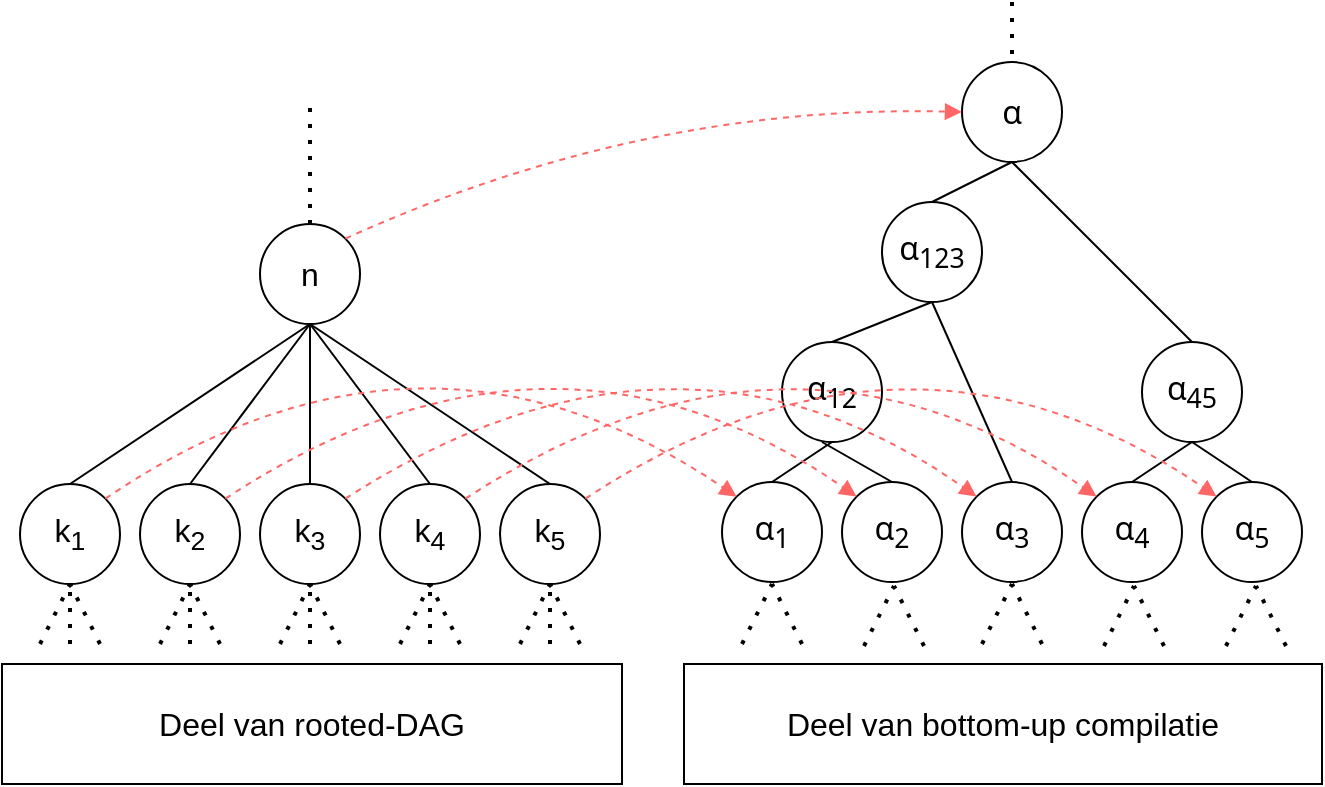 <mxfile version="24.2.2" type="device">
  <diagram name="Pagina-1" id="w_eEv3NtSXeDfTLCQEwR">
    <mxGraphModel dx="1050" dy="572" grid="1" gridSize="10" guides="1" tooltips="1" connect="1" arrows="1" fold="1" page="1" pageScale="1" pageWidth="827" pageHeight="1169" math="0" shadow="0">
      <root>
        <mxCell id="0" />
        <mxCell id="1" parent="0" />
        <mxCell id="MbKlLmu9MP12zDya-M-E-1" value="&lt;span style=&quot;font-family: Söhne, ui-sans-serif, system-ui, -apple-system, &amp;quot;Segoe UI&amp;quot;, Roboto, Ubuntu, Cantarell, &amp;quot;Noto Sans&amp;quot;, sans-serif, &amp;quot;Helvetica Neue&amp;quot;, Arial, &amp;quot;Apple Color Emoji&amp;quot;, &amp;quot;Segoe UI Emoji&amp;quot;, &amp;quot;Segoe UI Symbol&amp;quot;, &amp;quot;Noto Color Emoji&amp;quot;; font-size: 16px; text-align: start; white-space-collapse: preserve;&quot;&gt;α&lt;sub&gt;1&lt;/sub&gt;&lt;/span&gt;" style="ellipse;whiteSpace=wrap;html=1;aspect=fixed;" vertex="1" parent="1">
          <mxGeometry x="420" y="319" width="50" height="50" as="geometry" />
        </mxCell>
        <mxCell id="MbKlLmu9MP12zDya-M-E-10" value="&lt;font style=&quot;font-size: 16px;&quot;&gt;Deel van bottom-up compilatie&lt;/font&gt;" style="rounded=0;whiteSpace=wrap;html=1;" vertex="1" parent="1">
          <mxGeometry x="401" y="410" width="319" height="60" as="geometry" />
        </mxCell>
        <mxCell id="MbKlLmu9MP12zDya-M-E-11" value="&lt;font style=&quot;font-size: 16px;&quot;&gt;Deel van rooted-DAG&lt;/font&gt;" style="rounded=0;whiteSpace=wrap;html=1;" vertex="1" parent="1">
          <mxGeometry x="60" y="410" width="310" height="60" as="geometry" />
        </mxCell>
        <mxCell id="MbKlLmu9MP12zDya-M-E-12" value="&lt;font style=&quot;font-size: 16px;&quot;&gt;n&lt;/font&gt;" style="ellipse;whiteSpace=wrap;html=1;aspect=fixed;" vertex="1" parent="1">
          <mxGeometry x="189" y="190" width="50" height="50" as="geometry" />
        </mxCell>
        <mxCell id="MbKlLmu9MP12zDya-M-E-13" value="&lt;font style=&quot;font-size: 16px;&quot;&gt;k&lt;sub&gt;2&lt;/sub&gt;&lt;/font&gt;" style="ellipse;whiteSpace=wrap;html=1;aspect=fixed;" vertex="1" parent="1">
          <mxGeometry x="129" y="320" width="50" height="50" as="geometry" />
        </mxCell>
        <mxCell id="MbKlLmu9MP12zDya-M-E-14" value="&lt;font style=&quot;font-size: 16px;&quot;&gt;k&lt;sub&gt;3&lt;/sub&gt;&lt;/font&gt;" style="ellipse;whiteSpace=wrap;html=1;aspect=fixed;" vertex="1" parent="1">
          <mxGeometry x="189" y="320" width="50" height="50" as="geometry" />
        </mxCell>
        <mxCell id="MbKlLmu9MP12zDya-M-E-18" value="&lt;font style=&quot;font-size: 16px;&quot;&gt;k&lt;sub&gt;1&lt;/sub&gt;&lt;/font&gt;" style="ellipse;whiteSpace=wrap;html=1;aspect=fixed;" vertex="1" parent="1">
          <mxGeometry x="69" y="320" width="50" height="50" as="geometry" />
        </mxCell>
        <mxCell id="MbKlLmu9MP12zDya-M-E-19" value="&lt;font style=&quot;font-size: 16px;&quot;&gt;k&lt;sub&gt;4&lt;/sub&gt;&lt;/font&gt;" style="ellipse;whiteSpace=wrap;html=1;aspect=fixed;" vertex="1" parent="1">
          <mxGeometry x="249" y="320" width="50" height="50" as="geometry" />
        </mxCell>
        <mxCell id="MbKlLmu9MP12zDya-M-E-20" value="&lt;font style=&quot;font-size: 16px;&quot;&gt;k&lt;sub&gt;5&lt;/sub&gt;&lt;/font&gt;" style="ellipse;whiteSpace=wrap;html=1;aspect=fixed;" vertex="1" parent="1">
          <mxGeometry x="309" y="320" width="50" height="50" as="geometry" />
        </mxCell>
        <mxCell id="MbKlLmu9MP12zDya-M-E-21" value="&lt;span style=&quot;font-family: Söhne, ui-sans-serif, system-ui, -apple-system, &amp;quot;Segoe UI&amp;quot;, Roboto, Ubuntu, Cantarell, &amp;quot;Noto Sans&amp;quot;, sans-serif, &amp;quot;Helvetica Neue&amp;quot;, Arial, &amp;quot;Apple Color Emoji&amp;quot;, &amp;quot;Segoe UI Emoji&amp;quot;, &amp;quot;Segoe UI Symbol&amp;quot;, &amp;quot;Noto Color Emoji&amp;quot;; font-size: 16px; text-align: start; white-space-collapse: preserve;&quot;&gt;α&lt;sub&gt;2&lt;/sub&gt;&lt;/span&gt;" style="ellipse;whiteSpace=wrap;html=1;aspect=fixed;" vertex="1" parent="1">
          <mxGeometry x="480" y="319" width="50" height="50" as="geometry" />
        </mxCell>
        <mxCell id="MbKlLmu9MP12zDya-M-E-22" value="&lt;span style=&quot;font-family: Söhne, ui-sans-serif, system-ui, -apple-system, &amp;quot;Segoe UI&amp;quot;, Roboto, Ubuntu, Cantarell, &amp;quot;Noto Sans&amp;quot;, sans-serif, &amp;quot;Helvetica Neue&amp;quot;, Arial, &amp;quot;Apple Color Emoji&amp;quot;, &amp;quot;Segoe UI Emoji&amp;quot;, &amp;quot;Segoe UI Symbol&amp;quot;, &amp;quot;Noto Color Emoji&amp;quot;; font-size: 16px; text-align: start; white-space-collapse: preserve;&quot;&gt;α&lt;sub&gt;3&lt;/sub&gt;&lt;/span&gt;" style="ellipse;whiteSpace=wrap;html=1;aspect=fixed;" vertex="1" parent="1">
          <mxGeometry x="540" y="319" width="50" height="50" as="geometry" />
        </mxCell>
        <mxCell id="MbKlLmu9MP12zDya-M-E-23" value="&lt;span style=&quot;font-family: Söhne, ui-sans-serif, system-ui, -apple-system, &amp;quot;Segoe UI&amp;quot;, Roboto, Ubuntu, Cantarell, &amp;quot;Noto Sans&amp;quot;, sans-serif, &amp;quot;Helvetica Neue&amp;quot;, Arial, &amp;quot;Apple Color Emoji&amp;quot;, &amp;quot;Segoe UI Emoji&amp;quot;, &amp;quot;Segoe UI Symbol&amp;quot;, &amp;quot;Noto Color Emoji&amp;quot;; font-size: 16px; text-align: start; white-space-collapse: preserve;&quot;&gt;α&lt;sub&gt;4&lt;/sub&gt;&lt;/span&gt;" style="ellipse;whiteSpace=wrap;html=1;aspect=fixed;" vertex="1" parent="1">
          <mxGeometry x="600" y="319" width="50" height="50" as="geometry" />
        </mxCell>
        <mxCell id="MbKlLmu9MP12zDya-M-E-24" value="&lt;span style=&quot;font-family: Söhne, ui-sans-serif, system-ui, -apple-system, &amp;quot;Segoe UI&amp;quot;, Roboto, Ubuntu, Cantarell, &amp;quot;Noto Sans&amp;quot;, sans-serif, &amp;quot;Helvetica Neue&amp;quot;, Arial, &amp;quot;Apple Color Emoji&amp;quot;, &amp;quot;Segoe UI Emoji&amp;quot;, &amp;quot;Segoe UI Symbol&amp;quot;, &amp;quot;Noto Color Emoji&amp;quot;; font-size: 16px; text-align: start; white-space-collapse: preserve;&quot;&gt;α&lt;sub&gt;5&lt;/sub&gt;&lt;/span&gt;" style="ellipse;whiteSpace=wrap;html=1;aspect=fixed;" vertex="1" parent="1">
          <mxGeometry x="660" y="319" width="50" height="50" as="geometry" />
        </mxCell>
        <mxCell id="MbKlLmu9MP12zDya-M-E-25" value="&lt;span style=&quot;font-family: Söhne, ui-sans-serif, system-ui, -apple-system, &amp;quot;Segoe UI&amp;quot;, Roboto, Ubuntu, Cantarell, &amp;quot;Noto Sans&amp;quot;, sans-serif, &amp;quot;Helvetica Neue&amp;quot;, Arial, &amp;quot;Apple Color Emoji&amp;quot;, &amp;quot;Segoe UI Emoji&amp;quot;, &amp;quot;Segoe UI Symbol&amp;quot;, &amp;quot;Noto Color Emoji&amp;quot;; font-size: 16px; text-align: start; white-space-collapse: preserve;&quot;&gt;α&lt;sub&gt;12&lt;/sub&gt;&lt;/span&gt;" style="ellipse;whiteSpace=wrap;html=1;aspect=fixed;" vertex="1" parent="1">
          <mxGeometry x="450" y="249" width="50" height="50" as="geometry" />
        </mxCell>
        <mxCell id="MbKlLmu9MP12zDya-M-E-26" value="&lt;span style=&quot;font-family: Söhne, ui-sans-serif, system-ui, -apple-system, &amp;quot;Segoe UI&amp;quot;, Roboto, Ubuntu, Cantarell, &amp;quot;Noto Sans&amp;quot;, sans-serif, &amp;quot;Helvetica Neue&amp;quot;, Arial, &amp;quot;Apple Color Emoji&amp;quot;, &amp;quot;Segoe UI Emoji&amp;quot;, &amp;quot;Segoe UI Symbol&amp;quot;, &amp;quot;Noto Color Emoji&amp;quot;; font-size: 16px; text-align: start; white-space-collapse: preserve;&quot;&gt;α&lt;sub&gt;45&lt;/sub&gt;&lt;/span&gt;" style="ellipse;whiteSpace=wrap;html=1;aspect=fixed;" vertex="1" parent="1">
          <mxGeometry x="630" y="249" width="50" height="50" as="geometry" />
        </mxCell>
        <mxCell id="MbKlLmu9MP12zDya-M-E-27" value="&lt;span style=&quot;font-family: Söhne, ui-sans-serif, system-ui, -apple-system, &amp;quot;Segoe UI&amp;quot;, Roboto, Ubuntu, Cantarell, &amp;quot;Noto Sans&amp;quot;, sans-serif, &amp;quot;Helvetica Neue&amp;quot;, Arial, &amp;quot;Apple Color Emoji&amp;quot;, &amp;quot;Segoe UI Emoji&amp;quot;, &amp;quot;Segoe UI Symbol&amp;quot;, &amp;quot;Noto Color Emoji&amp;quot;; font-size: 16px; text-align: start; white-space-collapse: preserve;&quot;&gt;α&lt;sub&gt;123&lt;/sub&gt;&lt;/span&gt;" style="ellipse;whiteSpace=wrap;html=1;aspect=fixed;" vertex="1" parent="1">
          <mxGeometry x="500" y="179" width="50" height="50" as="geometry" />
        </mxCell>
        <mxCell id="MbKlLmu9MP12zDya-M-E-28" value="&lt;span style=&quot;font-family: Söhne, ui-sans-serif, system-ui, -apple-system, &amp;quot;Segoe UI&amp;quot;, Roboto, Ubuntu, Cantarell, &amp;quot;Noto Sans&amp;quot;, sans-serif, &amp;quot;Helvetica Neue&amp;quot;, Arial, &amp;quot;Apple Color Emoji&amp;quot;, &amp;quot;Segoe UI Emoji&amp;quot;, &amp;quot;Segoe UI Symbol&amp;quot;, &amp;quot;Noto Color Emoji&amp;quot;; font-size: 16px; text-align: start; white-space-collapse: preserve;&quot;&gt;α&lt;/span&gt;" style="ellipse;whiteSpace=wrap;html=1;aspect=fixed;" vertex="1" parent="1">
          <mxGeometry x="540" y="109" width="50" height="50" as="geometry" />
        </mxCell>
        <mxCell id="MbKlLmu9MP12zDya-M-E-30" value="" style="endArrow=none;html=1;rounded=0;exitX=0.5;exitY=0;exitDx=0;exitDy=0;entryX=0.5;entryY=1;entryDx=0;entryDy=0;" edge="1" parent="1" source="MbKlLmu9MP12zDya-M-E-18" target="MbKlLmu9MP12zDya-M-E-12">
          <mxGeometry width="50" height="50" relative="1" as="geometry">
            <mxPoint x="159" y="290" as="sourcePoint" />
            <mxPoint x="209" y="240" as="targetPoint" />
          </mxGeometry>
        </mxCell>
        <mxCell id="MbKlLmu9MP12zDya-M-E-31" value="" style="endArrow=none;html=1;rounded=0;exitX=0.5;exitY=0;exitDx=0;exitDy=0;entryX=0.5;entryY=1;entryDx=0;entryDy=0;" edge="1" parent="1" source="MbKlLmu9MP12zDya-M-E-13" target="MbKlLmu9MP12zDya-M-E-12">
          <mxGeometry width="50" height="50" relative="1" as="geometry">
            <mxPoint x="104" y="330" as="sourcePoint" />
            <mxPoint x="224" y="250" as="targetPoint" />
          </mxGeometry>
        </mxCell>
        <mxCell id="MbKlLmu9MP12zDya-M-E-32" value="" style="endArrow=none;html=1;rounded=0;exitX=0.5;exitY=0;exitDx=0;exitDy=0;entryX=0.5;entryY=1;entryDx=0;entryDy=0;" edge="1" parent="1" source="MbKlLmu9MP12zDya-M-E-14" target="MbKlLmu9MP12zDya-M-E-12">
          <mxGeometry width="50" height="50" relative="1" as="geometry">
            <mxPoint x="114" y="340" as="sourcePoint" />
            <mxPoint x="234" y="260" as="targetPoint" />
          </mxGeometry>
        </mxCell>
        <mxCell id="MbKlLmu9MP12zDya-M-E-33" value="" style="endArrow=none;html=1;rounded=0;exitX=0.5;exitY=0;exitDx=0;exitDy=0;entryX=0.5;entryY=1;entryDx=0;entryDy=0;" edge="1" parent="1" source="MbKlLmu9MP12zDya-M-E-19" target="MbKlLmu9MP12zDya-M-E-12">
          <mxGeometry width="50" height="50" relative="1" as="geometry">
            <mxPoint x="124" y="350" as="sourcePoint" />
            <mxPoint x="244" y="270" as="targetPoint" />
          </mxGeometry>
        </mxCell>
        <mxCell id="MbKlLmu9MP12zDya-M-E-34" value="" style="endArrow=none;html=1;rounded=0;exitX=0.5;exitY=0;exitDx=0;exitDy=0;entryX=0.5;entryY=1;entryDx=0;entryDy=0;" edge="1" parent="1" source="MbKlLmu9MP12zDya-M-E-20" target="MbKlLmu9MP12zDya-M-E-12">
          <mxGeometry width="50" height="50" relative="1" as="geometry">
            <mxPoint x="134" y="360" as="sourcePoint" />
            <mxPoint x="254" y="280" as="targetPoint" />
          </mxGeometry>
        </mxCell>
        <mxCell id="MbKlLmu9MP12zDya-M-E-35" value="" style="endArrow=none;html=1;rounded=0;exitX=0.5;exitY=0;exitDx=0;exitDy=0;entryX=0.5;entryY=1;entryDx=0;entryDy=0;" edge="1" parent="1" source="MbKlLmu9MP12zDya-M-E-1" target="MbKlLmu9MP12zDya-M-E-25">
          <mxGeometry width="50" height="50" relative="1" as="geometry">
            <mxPoint x="105" y="309" as="sourcePoint" />
            <mxPoint x="165" y="229" as="targetPoint" />
          </mxGeometry>
        </mxCell>
        <mxCell id="MbKlLmu9MP12zDya-M-E-36" value="" style="endArrow=none;html=1;rounded=0;exitX=0.5;exitY=0;exitDx=0;exitDy=0;" edge="1" parent="1" source="MbKlLmu9MP12zDya-M-E-21">
          <mxGeometry width="50" height="50" relative="1" as="geometry">
            <mxPoint x="455" y="329" as="sourcePoint" />
            <mxPoint x="470" y="299" as="targetPoint" />
          </mxGeometry>
        </mxCell>
        <mxCell id="MbKlLmu9MP12zDya-M-E-37" value="" style="endArrow=none;html=1;rounded=0;exitX=0.5;exitY=0;exitDx=0;exitDy=0;entryX=0.5;entryY=1;entryDx=0;entryDy=0;" edge="1" parent="1" source="MbKlLmu9MP12zDya-M-E-23" target="MbKlLmu9MP12zDya-M-E-26">
          <mxGeometry width="50" height="50" relative="1" as="geometry">
            <mxPoint x="465" y="339" as="sourcePoint" />
            <mxPoint x="495" y="319" as="targetPoint" />
          </mxGeometry>
        </mxCell>
        <mxCell id="MbKlLmu9MP12zDya-M-E-38" value="" style="endArrow=none;html=1;rounded=0;exitX=0.5;exitY=0;exitDx=0;exitDy=0;entryX=0.5;entryY=1;entryDx=0;entryDy=0;" edge="1" parent="1" source="MbKlLmu9MP12zDya-M-E-24" target="MbKlLmu9MP12zDya-M-E-26">
          <mxGeometry width="50" height="50" relative="1" as="geometry">
            <mxPoint x="635" y="329" as="sourcePoint" />
            <mxPoint x="665" y="309" as="targetPoint" />
          </mxGeometry>
        </mxCell>
        <mxCell id="MbKlLmu9MP12zDya-M-E-39" value="" style="endArrow=none;html=1;rounded=0;exitX=0.5;exitY=0;exitDx=0;exitDy=0;entryX=0.5;entryY=1;entryDx=0;entryDy=0;" edge="1" parent="1" source="MbKlLmu9MP12zDya-M-E-22" target="MbKlLmu9MP12zDya-M-E-27">
          <mxGeometry width="50" height="50" relative="1" as="geometry">
            <mxPoint x="645" y="339" as="sourcePoint" />
            <mxPoint x="675" y="319" as="targetPoint" />
          </mxGeometry>
        </mxCell>
        <mxCell id="MbKlLmu9MP12zDya-M-E-40" value="" style="endArrow=none;html=1;rounded=0;exitX=0.5;exitY=0;exitDx=0;exitDy=0;entryX=0.5;entryY=1;entryDx=0;entryDy=0;" edge="1" parent="1" source="MbKlLmu9MP12zDya-M-E-25" target="MbKlLmu9MP12zDya-M-E-27">
          <mxGeometry width="50" height="50" relative="1" as="geometry">
            <mxPoint x="655" y="349" as="sourcePoint" />
            <mxPoint x="685" y="329" as="targetPoint" />
          </mxGeometry>
        </mxCell>
        <mxCell id="MbKlLmu9MP12zDya-M-E-41" value="" style="endArrow=none;html=1;rounded=0;exitX=0.5;exitY=0;exitDx=0;exitDy=0;entryX=0.5;entryY=1;entryDx=0;entryDy=0;" edge="1" parent="1" source="MbKlLmu9MP12zDya-M-E-27" target="MbKlLmu9MP12zDya-M-E-28">
          <mxGeometry width="50" height="50" relative="1" as="geometry">
            <mxPoint x="665" y="359" as="sourcePoint" />
            <mxPoint x="695" y="339" as="targetPoint" />
          </mxGeometry>
        </mxCell>
        <mxCell id="MbKlLmu9MP12zDya-M-E-42" value="" style="endArrow=none;html=1;rounded=0;exitX=0.5;exitY=0;exitDx=0;exitDy=0;entryX=0.5;entryY=1;entryDx=0;entryDy=0;" edge="1" parent="1" source="MbKlLmu9MP12zDya-M-E-26" target="MbKlLmu9MP12zDya-M-E-28">
          <mxGeometry width="50" height="50" relative="1" as="geometry">
            <mxPoint x="675" y="369" as="sourcePoint" />
            <mxPoint x="705" y="349" as="targetPoint" />
          </mxGeometry>
        </mxCell>
        <mxCell id="MbKlLmu9MP12zDya-M-E-43" value="" style="endArrow=none;dashed=1;html=1;dashPattern=1 3;strokeWidth=2;rounded=0;exitX=0.5;exitY=0;exitDx=0;exitDy=0;" edge="1" parent="1" source="MbKlLmu9MP12zDya-M-E-12">
          <mxGeometry width="50" height="50" relative="1" as="geometry">
            <mxPoint x="199" y="140" as="sourcePoint" />
            <mxPoint x="214" y="130" as="targetPoint" />
          </mxGeometry>
        </mxCell>
        <mxCell id="MbKlLmu9MP12zDya-M-E-44" value="" style="endArrow=none;dashed=1;html=1;dashPattern=1 3;strokeWidth=2;rounded=0;entryX=0.5;entryY=1;entryDx=0;entryDy=0;" edge="1" parent="1" target="MbKlLmu9MP12zDya-M-E-18">
          <mxGeometry width="50" height="50" relative="1" as="geometry">
            <mxPoint x="94" y="400" as="sourcePoint" />
            <mxPoint x="93.5" y="370" as="targetPoint" />
          </mxGeometry>
        </mxCell>
        <mxCell id="MbKlLmu9MP12zDya-M-E-45" value="" style="endArrow=none;dashed=1;html=1;dashPattern=1 3;strokeWidth=2;rounded=0;entryX=0.5;entryY=1;entryDx=0;entryDy=0;" edge="1" parent="1" target="MbKlLmu9MP12zDya-M-E-13">
          <mxGeometry width="50" height="50" relative="1" as="geometry">
            <mxPoint x="154" y="400" as="sourcePoint" />
            <mxPoint x="104" y="380" as="targetPoint" />
          </mxGeometry>
        </mxCell>
        <mxCell id="MbKlLmu9MP12zDya-M-E-46" value="" style="endArrow=none;dashed=1;html=1;dashPattern=1 3;strokeWidth=2;rounded=0;entryX=0.5;entryY=1;entryDx=0;entryDy=0;" edge="1" parent="1" target="MbKlLmu9MP12zDya-M-E-14">
          <mxGeometry width="50" height="50" relative="1" as="geometry">
            <mxPoint x="214" y="400" as="sourcePoint" />
            <mxPoint x="164" y="380" as="targetPoint" />
          </mxGeometry>
        </mxCell>
        <mxCell id="MbKlLmu9MP12zDya-M-E-47" value="" style="endArrow=none;dashed=1;html=1;dashPattern=1 3;strokeWidth=2;rounded=0;entryX=0.5;entryY=1;entryDx=0;entryDy=0;" edge="1" parent="1" target="MbKlLmu9MP12zDya-M-E-19">
          <mxGeometry width="50" height="50" relative="1" as="geometry">
            <mxPoint x="274" y="400" as="sourcePoint" />
            <mxPoint x="224" y="380" as="targetPoint" />
          </mxGeometry>
        </mxCell>
        <mxCell id="MbKlLmu9MP12zDya-M-E-48" value="" style="endArrow=none;dashed=1;html=1;dashPattern=1 3;strokeWidth=2;rounded=0;entryX=0.5;entryY=1;entryDx=0;entryDy=0;" edge="1" parent="1" target="MbKlLmu9MP12zDya-M-E-20">
          <mxGeometry width="50" height="50" relative="1" as="geometry">
            <mxPoint x="334" y="400" as="sourcePoint" />
            <mxPoint x="284" y="380" as="targetPoint" />
          </mxGeometry>
        </mxCell>
        <mxCell id="MbKlLmu9MP12zDya-M-E-49" value="" style="endArrow=none;dashed=1;html=1;dashPattern=1 3;strokeWidth=2;rounded=0;entryX=0.5;entryY=0;entryDx=0;entryDy=0;" edge="1" parent="1" target="MbKlLmu9MP12zDya-M-E-28">
          <mxGeometry width="50" height="50" relative="1" as="geometry">
            <mxPoint x="565" y="79" as="sourcePoint" />
            <mxPoint x="285" y="359" as="targetPoint" />
          </mxGeometry>
        </mxCell>
        <mxCell id="MbKlLmu9MP12zDya-M-E-50" value="" style="endArrow=none;dashed=1;html=1;dashPattern=1 3;strokeWidth=2;rounded=0;entryX=0.5;entryY=1;entryDx=0;entryDy=0;" edge="1" parent="1" target="MbKlLmu9MP12zDya-M-E-18">
          <mxGeometry width="50" height="50" relative="1" as="geometry">
            <mxPoint x="109" y="400" as="sourcePoint" />
            <mxPoint x="104" y="380" as="targetPoint" />
          </mxGeometry>
        </mxCell>
        <mxCell id="MbKlLmu9MP12zDya-M-E-51" value="" style="endArrow=none;dashed=1;html=1;dashPattern=1 3;strokeWidth=2;rounded=0;entryX=0.5;entryY=1;entryDx=0;entryDy=0;" edge="1" parent="1" target="MbKlLmu9MP12zDya-M-E-18">
          <mxGeometry width="50" height="50" relative="1" as="geometry">
            <mxPoint x="79" y="400" as="sourcePoint" />
            <mxPoint x="114" y="390" as="targetPoint" />
          </mxGeometry>
        </mxCell>
        <mxCell id="MbKlLmu9MP12zDya-M-E-55" value="" style="endArrow=none;dashed=1;html=1;dashPattern=1 3;strokeWidth=2;rounded=0;entryX=0.5;entryY=1;entryDx=0;entryDy=0;" edge="1" parent="1" target="MbKlLmu9MP12zDya-M-E-13">
          <mxGeometry width="50" height="50" relative="1" as="geometry">
            <mxPoint x="169" y="400" as="sourcePoint" />
            <mxPoint x="104" y="380" as="targetPoint" />
          </mxGeometry>
        </mxCell>
        <mxCell id="MbKlLmu9MP12zDya-M-E-56" value="" style="endArrow=none;dashed=1;html=1;dashPattern=1 3;strokeWidth=2;rounded=0;entryX=0.5;entryY=1;entryDx=0;entryDy=0;" edge="1" parent="1" target="MbKlLmu9MP12zDya-M-E-14">
          <mxGeometry width="50" height="50" relative="1" as="geometry">
            <mxPoint x="229" y="400" as="sourcePoint" />
            <mxPoint x="164" y="380" as="targetPoint" />
          </mxGeometry>
        </mxCell>
        <mxCell id="MbKlLmu9MP12zDya-M-E-57" value="" style="endArrow=none;dashed=1;html=1;dashPattern=1 3;strokeWidth=2;rounded=0;entryX=0.5;entryY=1;entryDx=0;entryDy=0;" edge="1" parent="1" target="MbKlLmu9MP12zDya-M-E-19">
          <mxGeometry width="50" height="50" relative="1" as="geometry">
            <mxPoint x="289" y="400" as="sourcePoint" />
            <mxPoint x="224" y="380" as="targetPoint" />
          </mxGeometry>
        </mxCell>
        <mxCell id="MbKlLmu9MP12zDya-M-E-58" value="" style="endArrow=none;dashed=1;html=1;dashPattern=1 3;strokeWidth=2;rounded=0;entryX=0.5;entryY=1;entryDx=0;entryDy=0;" edge="1" parent="1" target="MbKlLmu9MP12zDya-M-E-20">
          <mxGeometry width="50" height="50" relative="1" as="geometry">
            <mxPoint x="349" y="400" as="sourcePoint" />
            <mxPoint x="284" y="380" as="targetPoint" />
          </mxGeometry>
        </mxCell>
        <mxCell id="MbKlLmu9MP12zDya-M-E-59" value="" style="endArrow=none;dashed=1;html=1;dashPattern=1 3;strokeWidth=2;rounded=0;entryX=0.5;entryY=1;entryDx=0;entryDy=0;" edge="1" parent="1" target="MbKlLmu9MP12zDya-M-E-20">
          <mxGeometry width="50" height="50" relative="1" as="geometry">
            <mxPoint x="319" y="400" as="sourcePoint" />
            <mxPoint x="344" y="380" as="targetPoint" />
          </mxGeometry>
        </mxCell>
        <mxCell id="MbKlLmu9MP12zDya-M-E-60" value="" style="endArrow=none;dashed=1;html=1;dashPattern=1 3;strokeWidth=2;rounded=0;entryX=0.5;entryY=1;entryDx=0;entryDy=0;" edge="1" parent="1" target="MbKlLmu9MP12zDya-M-E-19">
          <mxGeometry width="50" height="50" relative="1" as="geometry">
            <mxPoint x="259" y="400" as="sourcePoint" />
            <mxPoint x="269" y="370" as="targetPoint" />
          </mxGeometry>
        </mxCell>
        <mxCell id="MbKlLmu9MP12zDya-M-E-61" value="" style="endArrow=none;dashed=1;html=1;dashPattern=1 3;strokeWidth=2;rounded=0;entryX=0.5;entryY=1;entryDx=0;entryDy=0;" edge="1" parent="1" target="MbKlLmu9MP12zDya-M-E-14">
          <mxGeometry width="50" height="50" relative="1" as="geometry">
            <mxPoint x="199" y="400" as="sourcePoint" />
            <mxPoint x="284" y="380" as="targetPoint" />
          </mxGeometry>
        </mxCell>
        <mxCell id="MbKlLmu9MP12zDya-M-E-62" value="" style="endArrow=none;dashed=1;html=1;dashPattern=1 3;strokeWidth=2;rounded=0;entryX=0.5;entryY=1;entryDx=0;entryDy=0;" edge="1" parent="1" target="MbKlLmu9MP12zDya-M-E-13">
          <mxGeometry width="50" height="50" relative="1" as="geometry">
            <mxPoint x="139" y="400" as="sourcePoint" />
            <mxPoint x="224" y="380" as="targetPoint" />
          </mxGeometry>
        </mxCell>
        <mxCell id="MbKlLmu9MP12zDya-M-E-64" value="" style="endArrow=none;dashed=1;html=1;dashPattern=1 3;strokeWidth=2;rounded=0;entryX=0.5;entryY=1;entryDx=0;entryDy=0;" edge="1" parent="1">
          <mxGeometry width="50" height="50" relative="1" as="geometry">
            <mxPoint x="460" y="400" as="sourcePoint" />
            <mxPoint x="445" y="370" as="targetPoint" />
          </mxGeometry>
        </mxCell>
        <mxCell id="MbKlLmu9MP12zDya-M-E-65" value="" style="endArrow=none;dashed=1;html=1;dashPattern=1 3;strokeWidth=2;rounded=0;entryX=0.5;entryY=1;entryDx=0;entryDy=0;" edge="1" parent="1">
          <mxGeometry width="50" height="50" relative="1" as="geometry">
            <mxPoint x="430" y="400" as="sourcePoint" />
            <mxPoint x="445" y="370" as="targetPoint" />
          </mxGeometry>
        </mxCell>
        <mxCell id="MbKlLmu9MP12zDya-M-E-66" value="" style="endArrow=none;dashed=1;html=1;dashPattern=1 3;strokeWidth=2;rounded=0;entryX=0.5;entryY=1;entryDx=0;entryDy=0;" edge="1" parent="1">
          <mxGeometry width="50" height="50" relative="1" as="geometry">
            <mxPoint x="521" y="401" as="sourcePoint" />
            <mxPoint x="506" y="371" as="targetPoint" />
          </mxGeometry>
        </mxCell>
        <mxCell id="MbKlLmu9MP12zDya-M-E-67" value="" style="endArrow=none;dashed=1;html=1;dashPattern=1 3;strokeWidth=2;rounded=0;entryX=0.5;entryY=1;entryDx=0;entryDy=0;" edge="1" parent="1">
          <mxGeometry width="50" height="50" relative="1" as="geometry">
            <mxPoint x="491" y="401" as="sourcePoint" />
            <mxPoint x="506" y="371" as="targetPoint" />
          </mxGeometry>
        </mxCell>
        <mxCell id="MbKlLmu9MP12zDya-M-E-68" value="" style="endArrow=none;dashed=1;html=1;dashPattern=1 3;strokeWidth=2;rounded=0;entryX=0.5;entryY=1;entryDx=0;entryDy=0;" edge="1" parent="1">
          <mxGeometry width="50" height="50" relative="1" as="geometry">
            <mxPoint x="580" y="400" as="sourcePoint" />
            <mxPoint x="565" y="370" as="targetPoint" />
          </mxGeometry>
        </mxCell>
        <mxCell id="MbKlLmu9MP12zDya-M-E-69" value="" style="endArrow=none;dashed=1;html=1;dashPattern=1 3;strokeWidth=2;rounded=0;entryX=0.5;entryY=1;entryDx=0;entryDy=0;" edge="1" parent="1">
          <mxGeometry width="50" height="50" relative="1" as="geometry">
            <mxPoint x="550" y="400" as="sourcePoint" />
            <mxPoint x="565" y="370" as="targetPoint" />
          </mxGeometry>
        </mxCell>
        <mxCell id="MbKlLmu9MP12zDya-M-E-70" value="" style="endArrow=none;dashed=1;html=1;dashPattern=1 3;strokeWidth=2;rounded=0;entryX=0.5;entryY=1;entryDx=0;entryDy=0;" edge="1" parent="1">
          <mxGeometry width="50" height="50" relative="1" as="geometry">
            <mxPoint x="641" y="401" as="sourcePoint" />
            <mxPoint x="626" y="371" as="targetPoint" />
          </mxGeometry>
        </mxCell>
        <mxCell id="MbKlLmu9MP12zDya-M-E-71" value="" style="endArrow=none;dashed=1;html=1;dashPattern=1 3;strokeWidth=2;rounded=0;entryX=0.5;entryY=1;entryDx=0;entryDy=0;" edge="1" parent="1">
          <mxGeometry width="50" height="50" relative="1" as="geometry">
            <mxPoint x="611" y="401" as="sourcePoint" />
            <mxPoint x="626" y="371" as="targetPoint" />
          </mxGeometry>
        </mxCell>
        <mxCell id="MbKlLmu9MP12zDya-M-E-72" value="" style="endArrow=none;dashed=1;html=1;dashPattern=1 3;strokeWidth=2;rounded=0;entryX=0.5;entryY=1;entryDx=0;entryDy=0;" edge="1" parent="1">
          <mxGeometry width="50" height="50" relative="1" as="geometry">
            <mxPoint x="702" y="401" as="sourcePoint" />
            <mxPoint x="687" y="371" as="targetPoint" />
          </mxGeometry>
        </mxCell>
        <mxCell id="MbKlLmu9MP12zDya-M-E-73" value="" style="endArrow=none;dashed=1;html=1;dashPattern=1 3;strokeWidth=2;rounded=0;entryX=0.5;entryY=1;entryDx=0;entryDy=0;" edge="1" parent="1">
          <mxGeometry width="50" height="50" relative="1" as="geometry">
            <mxPoint x="672" y="401" as="sourcePoint" />
            <mxPoint x="687" y="371" as="targetPoint" />
          </mxGeometry>
        </mxCell>
        <mxCell id="MbKlLmu9MP12zDya-M-E-77" value="" style="endArrow=block;html=1;rounded=0;exitX=1;exitY=0;exitDx=0;exitDy=0;entryX=0;entryY=0.5;entryDx=0;entryDy=0;curved=1;strokeColor=#FF6666;startArrow=none;startFill=0;endFill=1;dashed=1;" edge="1" parent="1" source="MbKlLmu9MP12zDya-M-E-12" target="MbKlLmu9MP12zDya-M-E-28">
          <mxGeometry width="50" height="50" relative="1" as="geometry">
            <mxPoint x="310" y="220" as="sourcePoint" />
            <mxPoint x="360" y="170" as="targetPoint" />
            <Array as="points">
              <mxPoint x="380" y="130" />
            </Array>
          </mxGeometry>
        </mxCell>
        <mxCell id="MbKlLmu9MP12zDya-M-E-81" value="" style="endArrow=block;html=1;rounded=0;exitX=1;exitY=0;exitDx=0;exitDy=0;curved=1;strokeColor=#FF6666;startArrow=none;startFill=0;endFill=1;dashed=1;entryX=0;entryY=0;entryDx=0;entryDy=0;" edge="1" parent="1" source="MbKlLmu9MP12zDya-M-E-18" target="MbKlLmu9MP12zDya-M-E-1">
          <mxGeometry width="50" height="50" relative="1" as="geometry">
            <mxPoint x="242" y="207" as="sourcePoint" />
            <mxPoint x="420" y="310" as="targetPoint" />
            <Array as="points">
              <mxPoint x="270" y="220" />
            </Array>
          </mxGeometry>
        </mxCell>
        <mxCell id="MbKlLmu9MP12zDya-M-E-82" value="" style="endArrow=block;html=1;rounded=0;exitX=1;exitY=0;exitDx=0;exitDy=0;curved=1;strokeColor=#FF6666;startArrow=none;startFill=0;endFill=1;dashed=1;entryX=0;entryY=0;entryDx=0;entryDy=0;" edge="1" parent="1" source="MbKlLmu9MP12zDya-M-E-13" target="MbKlLmu9MP12zDya-M-E-21">
          <mxGeometry width="50" height="50" relative="1" as="geometry">
            <mxPoint x="176.5" y="327.5" as="sourcePoint" />
            <mxPoint x="491.5" y="326.5" as="targetPoint" />
            <Array as="points">
              <mxPoint x="334.5" y="220.5" />
            </Array>
          </mxGeometry>
        </mxCell>
        <mxCell id="MbKlLmu9MP12zDya-M-E-83" value="" style="endArrow=block;html=1;rounded=0;exitX=1;exitY=0;exitDx=0;exitDy=0;curved=1;strokeColor=#FF6666;startArrow=none;startFill=0;endFill=1;dashed=1;entryX=0;entryY=0;entryDx=0;entryDy=0;" edge="1" parent="1" source="MbKlLmu9MP12zDya-M-E-14" target="MbKlLmu9MP12zDya-M-E-22">
          <mxGeometry width="50" height="50" relative="1" as="geometry">
            <mxPoint x="235" y="327.25" as="sourcePoint" />
            <mxPoint x="550" y="326.25" as="targetPoint" />
            <Array as="points">
              <mxPoint x="397.5" y="220.75" />
            </Array>
          </mxGeometry>
        </mxCell>
        <mxCell id="MbKlLmu9MP12zDya-M-E-84" value="" style="endArrow=block;html=1;rounded=0;exitX=1;exitY=0;exitDx=0;exitDy=0;curved=1;strokeColor=#FF6666;startArrow=none;startFill=0;endFill=1;dashed=1;entryX=0;entryY=0;entryDx=0;entryDy=0;" edge="1" parent="1" source="MbKlLmu9MP12zDya-M-E-19" target="MbKlLmu9MP12zDya-M-E-23">
          <mxGeometry width="50" height="50" relative="1" as="geometry">
            <mxPoint x="290" y="327.13" as="sourcePoint" />
            <mxPoint x="605" y="326.13" as="targetPoint" />
            <Array as="points">
              <mxPoint x="455.5" y="220.88" />
            </Array>
          </mxGeometry>
        </mxCell>
        <mxCell id="MbKlLmu9MP12zDya-M-E-85" value="" style="endArrow=block;html=1;rounded=0;exitX=1;exitY=0;exitDx=0;exitDy=0;curved=1;strokeColor=#FF6666;startArrow=none;startFill=0;endFill=1;dashed=1;entryX=0;entryY=0;entryDx=0;entryDy=0;" edge="1" parent="1" source="MbKlLmu9MP12zDya-M-E-20" target="MbKlLmu9MP12zDya-M-E-24">
          <mxGeometry width="50" height="50" relative="1" as="geometry">
            <mxPoint x="350" y="327.06" as="sourcePoint" />
            <mxPoint x="665" y="326.06" as="targetPoint" />
            <Array as="points">
              <mxPoint x="513.5" y="220.94" />
            </Array>
          </mxGeometry>
        </mxCell>
      </root>
    </mxGraphModel>
  </diagram>
</mxfile>
